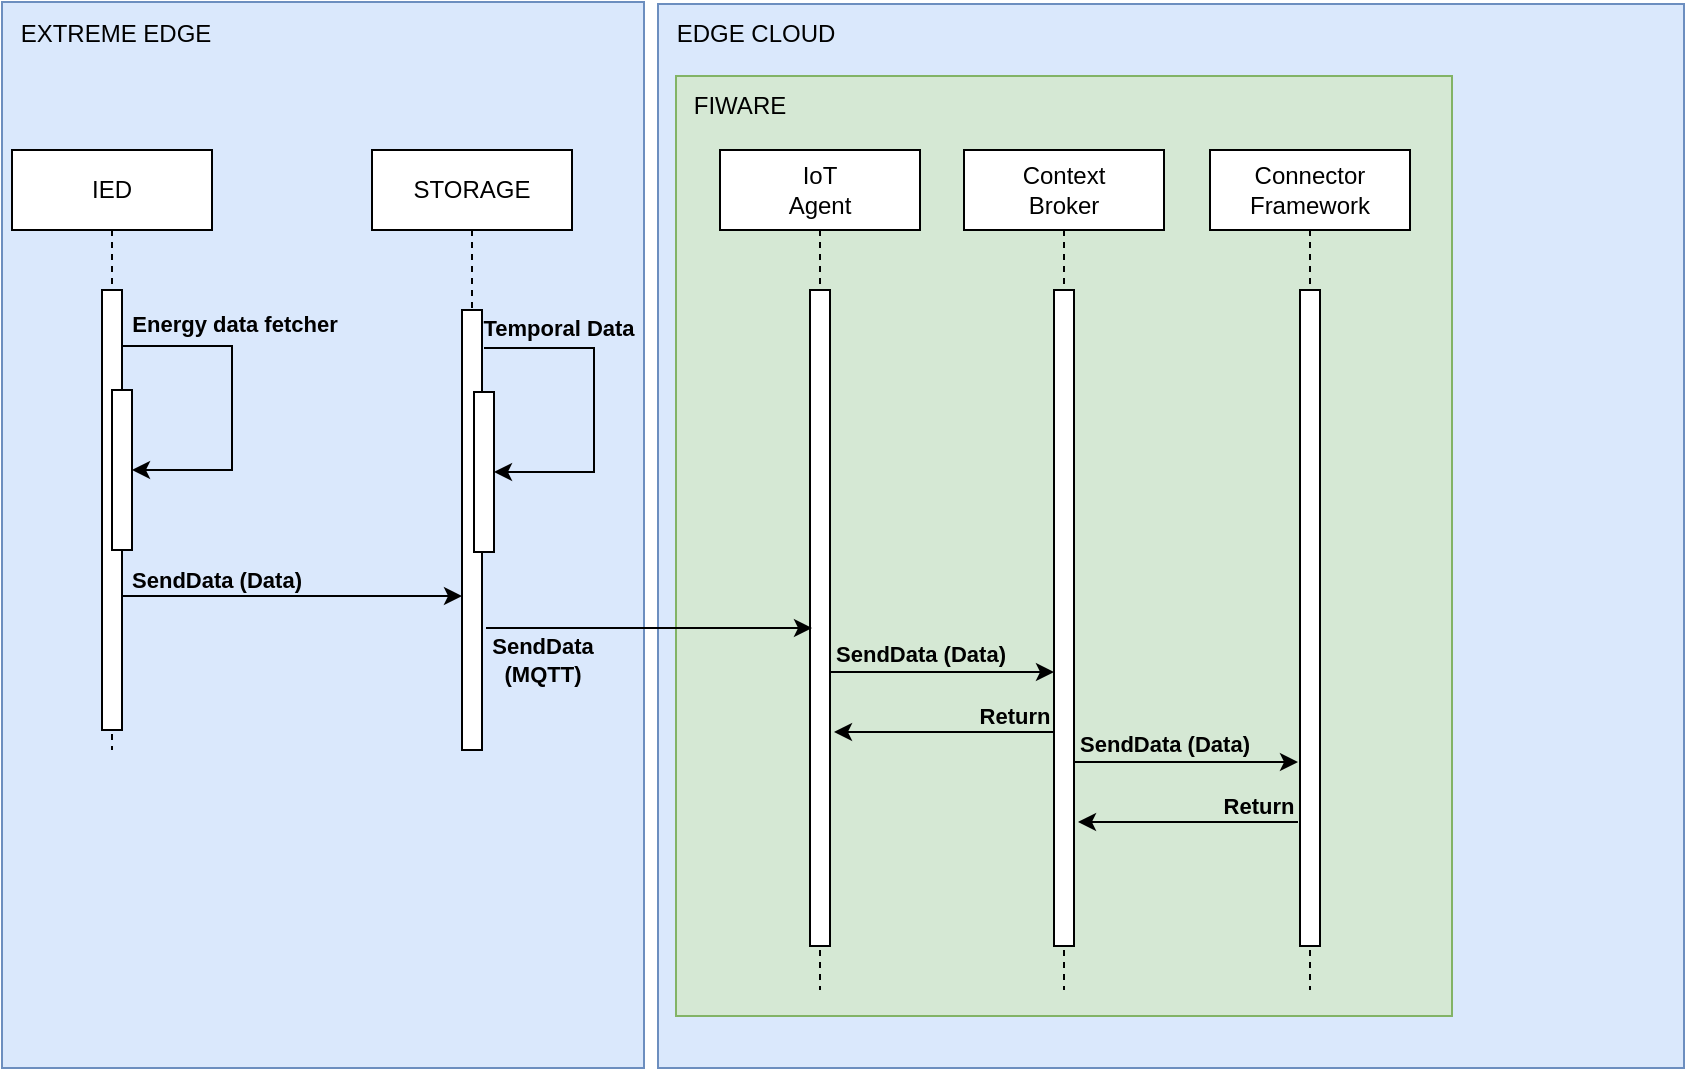<mxfile version="22.0.4" type="github">
  <diagram name="Page-1" id="2YBvvXClWsGukQMizWep">
    <mxGraphModel dx="1434" dy="782" grid="0" gridSize="10" guides="1" tooltips="1" connect="1" arrows="1" fold="1" page="1" pageScale="1" pageWidth="850" pageHeight="1100" math="0" shadow="0">
      <root>
        <mxCell id="0" />
        <mxCell id="1" parent="0" />
        <mxCell id="wYqC01yqO8IkILVtn08k-20" value="" style="rounded=0;whiteSpace=wrap;html=1;fillColor=#dae8fc;strokeColor=#6c8ebf;" vertex="1" parent="1">
          <mxGeometry x="16" y="30" width="321" height="533" as="geometry" />
        </mxCell>
        <mxCell id="aM9ryv3xv72pqoxQDRHE-1" value="IED" style="shape=umlLifeline;perimeter=lifelinePerimeter;whiteSpace=wrap;html=1;container=0;dropTarget=0;collapsible=0;recursiveResize=0;outlineConnect=0;portConstraint=eastwest;newEdgeStyle={&quot;edgeStyle&quot;:&quot;elbowEdgeStyle&quot;,&quot;elbow&quot;:&quot;vertical&quot;,&quot;curved&quot;:0,&quot;rounded&quot;:0};" parent="1" vertex="1">
          <mxGeometry x="21" y="104" width="100" height="300" as="geometry" />
        </mxCell>
        <mxCell id="aM9ryv3xv72pqoxQDRHE-2" value="" style="html=1;points=[];perimeter=orthogonalPerimeter;outlineConnect=0;targetShapes=umlLifeline;portConstraint=eastwest;newEdgeStyle={&quot;edgeStyle&quot;:&quot;elbowEdgeStyle&quot;,&quot;elbow&quot;:&quot;vertical&quot;,&quot;curved&quot;:0,&quot;rounded&quot;:0};" parent="aM9ryv3xv72pqoxQDRHE-1" vertex="1">
          <mxGeometry x="45" y="70" width="10" height="220" as="geometry" />
        </mxCell>
        <mxCell id="aM9ryv3xv72pqoxQDRHE-4" value="" style="html=1;points=[];perimeter=orthogonalPerimeter;outlineConnect=0;targetShapes=umlLifeline;portConstraint=eastwest;newEdgeStyle={&quot;edgeStyle&quot;:&quot;elbowEdgeStyle&quot;,&quot;elbow&quot;:&quot;vertical&quot;,&quot;curved&quot;:0,&quot;rounded&quot;:0};" parent="aM9ryv3xv72pqoxQDRHE-1" vertex="1">
          <mxGeometry x="50" y="120" width="10" height="80" as="geometry" />
        </mxCell>
        <mxCell id="wYqC01yqO8IkILVtn08k-11" value="" style="endArrow=classic;html=1;rounded=0;" edge="1" parent="aM9ryv3xv72pqoxQDRHE-1" source="aM9ryv3xv72pqoxQDRHE-2" target="aM9ryv3xv72pqoxQDRHE-4">
          <mxGeometry width="50" height="50" relative="1" as="geometry">
            <mxPoint x="345" y="226" as="sourcePoint" />
            <mxPoint x="395" y="176" as="targetPoint" />
            <Array as="points">
              <mxPoint x="110" y="98" />
              <mxPoint x="110" y="160" />
            </Array>
          </mxGeometry>
        </mxCell>
        <mxCell id="wYqC01yqO8IkILVtn08k-12" value="Energy data fetcher" style="edgeLabel;html=1;align=center;verticalAlign=middle;resizable=0;points=[];fontStyle=1;labelBackgroundColor=none;" vertex="1" connectable="0" parent="wYqC01yqO8IkILVtn08k-11">
          <mxGeometry x="-0.497" y="1" relative="1" as="geometry">
            <mxPoint x="14" y="-10" as="offset" />
          </mxGeometry>
        </mxCell>
        <mxCell id="aM9ryv3xv72pqoxQDRHE-5" value="STORAGE" style="shape=umlLifeline;perimeter=lifelinePerimeter;whiteSpace=wrap;html=1;container=0;dropTarget=0;collapsible=0;recursiveResize=0;outlineConnect=0;portConstraint=eastwest;newEdgeStyle={&quot;edgeStyle&quot;:&quot;elbowEdgeStyle&quot;,&quot;elbow&quot;:&quot;vertical&quot;,&quot;curved&quot;:0,&quot;rounded&quot;:0};" parent="1" vertex="1">
          <mxGeometry x="201" y="104" width="100" height="300" as="geometry" />
        </mxCell>
        <mxCell id="aM9ryv3xv72pqoxQDRHE-6" value="" style="html=1;points=[];perimeter=orthogonalPerimeter;outlineConnect=0;targetShapes=umlLifeline;portConstraint=eastwest;newEdgeStyle={&quot;edgeStyle&quot;:&quot;elbowEdgeStyle&quot;,&quot;elbow&quot;:&quot;vertical&quot;,&quot;curved&quot;:0,&quot;rounded&quot;:0};" parent="aM9ryv3xv72pqoxQDRHE-5" vertex="1">
          <mxGeometry x="45" y="80" width="10" height="220" as="geometry" />
        </mxCell>
        <mxCell id="wYqC01yqO8IkILVtn08k-6" value="EXTREME EDGE" style="text;html=1;strokeColor=none;fillColor=none;align=center;verticalAlign=middle;whiteSpace=wrap;rounded=0;" vertex="1" parent="1">
          <mxGeometry x="16" y="31" width="114" height="30" as="geometry" />
        </mxCell>
        <mxCell id="wYqC01yqO8IkILVtn08k-14" value="" style="endArrow=classic;html=1;rounded=0;" edge="1" parent="1">
          <mxGeometry width="50" height="50" relative="1" as="geometry">
            <mxPoint x="76" y="327" as="sourcePoint" />
            <mxPoint x="246" y="327" as="targetPoint" />
          </mxGeometry>
        </mxCell>
        <mxCell id="wYqC01yqO8IkILVtn08k-15" value="SendData (Data)" style="edgeLabel;html=1;align=center;verticalAlign=middle;resizable=0;points=[];labelBackgroundColor=none;fontStyle=1" vertex="1" connectable="0" parent="wYqC01yqO8IkILVtn08k-14">
          <mxGeometry x="0.224" y="1" relative="1" as="geometry">
            <mxPoint x="-57" y="-7" as="offset" />
          </mxGeometry>
        </mxCell>
        <mxCell id="wYqC01yqO8IkILVtn08k-16" value="" style="html=1;points=[];perimeter=orthogonalPerimeter;outlineConnect=0;targetShapes=umlLifeline;portConstraint=eastwest;newEdgeStyle={&quot;edgeStyle&quot;:&quot;elbowEdgeStyle&quot;,&quot;elbow&quot;:&quot;vertical&quot;,&quot;curved&quot;:0,&quot;rounded&quot;:0};" vertex="1" parent="1">
          <mxGeometry x="252" y="225" width="10" height="80" as="geometry" />
        </mxCell>
        <mxCell id="wYqC01yqO8IkILVtn08k-17" value="" style="endArrow=classic;html=1;rounded=0;" edge="1" parent="1" target="wYqC01yqO8IkILVtn08k-16">
          <mxGeometry width="50" height="50" relative="1" as="geometry">
            <mxPoint x="257" y="203" as="sourcePoint" />
            <mxPoint x="597" y="281" as="targetPoint" />
            <Array as="points">
              <mxPoint x="312" y="203" />
              <mxPoint x="312" y="265" />
            </Array>
          </mxGeometry>
        </mxCell>
        <mxCell id="wYqC01yqO8IkILVtn08k-18" value="Temporal Data" style="edgeLabel;html=1;align=center;verticalAlign=middle;resizable=0;points=[];labelBackgroundColor=none;fontStyle=1" vertex="1" connectable="0" parent="wYqC01yqO8IkILVtn08k-17">
          <mxGeometry x="-0.497" y="1" relative="1" as="geometry">
            <mxPoint x="-5" y="-9" as="offset" />
          </mxGeometry>
        </mxCell>
        <mxCell id="wYqC01yqO8IkILVtn08k-21" value="" style="rounded=0;whiteSpace=wrap;html=1;fillColor=#dae8fc;strokeColor=#6c8ebf;" vertex="1" parent="1">
          <mxGeometry x="344" y="31" width="513" height="532" as="geometry" />
        </mxCell>
        <mxCell id="wYqC01yqO8IkILVtn08k-22" value="EDGE CLOUD" style="text;html=1;strokeColor=none;fillColor=none;align=center;verticalAlign=middle;whiteSpace=wrap;rounded=0;" vertex="1" parent="1">
          <mxGeometry x="336" y="31" width="114" height="30" as="geometry" />
        </mxCell>
        <mxCell id="wYqC01yqO8IkILVtn08k-23" value="" style="rounded=0;whiteSpace=wrap;html=1;fillColor=#d5e8d4;strokeColor=#82b366;" vertex="1" parent="1">
          <mxGeometry x="353" y="67" width="388" height="470" as="geometry" />
        </mxCell>
        <mxCell id="wYqC01yqO8IkILVtn08k-24" value="FIWARE" style="text;html=1;strokeColor=none;fillColor=none;align=center;verticalAlign=middle;whiteSpace=wrap;rounded=0;" vertex="1" parent="1">
          <mxGeometry x="328" y="67" width="114" height="30" as="geometry" />
        </mxCell>
        <mxCell id="wYqC01yqO8IkILVtn08k-38" value="IoT &lt;br&gt;Agent" style="shape=umlLifeline;perimeter=lifelinePerimeter;whiteSpace=wrap;html=1;container=0;dropTarget=0;collapsible=0;recursiveResize=0;outlineConnect=0;portConstraint=eastwest;newEdgeStyle={&quot;edgeStyle&quot;:&quot;elbowEdgeStyle&quot;,&quot;elbow&quot;:&quot;vertical&quot;,&quot;curved&quot;:0,&quot;rounded&quot;:0};" vertex="1" parent="1">
          <mxGeometry x="375" y="104" width="100" height="420" as="geometry" />
        </mxCell>
        <mxCell id="wYqC01yqO8IkILVtn08k-39" value="" style="html=1;points=[];perimeter=orthogonalPerimeter;outlineConnect=0;targetShapes=umlLifeline;portConstraint=eastwest;newEdgeStyle={&quot;edgeStyle&quot;:&quot;elbowEdgeStyle&quot;,&quot;elbow&quot;:&quot;vertical&quot;,&quot;curved&quot;:0,&quot;rounded&quot;:0};" vertex="1" parent="wYqC01yqO8IkILVtn08k-38">
          <mxGeometry x="45" y="70" width="10" height="328" as="geometry" />
        </mxCell>
        <mxCell id="wYqC01yqO8IkILVtn08k-43" value="Context&lt;br&gt;Broker" style="shape=umlLifeline;perimeter=lifelinePerimeter;whiteSpace=wrap;html=1;container=0;dropTarget=0;collapsible=0;recursiveResize=0;outlineConnect=0;portConstraint=eastwest;newEdgeStyle={&quot;edgeStyle&quot;:&quot;elbowEdgeStyle&quot;,&quot;elbow&quot;:&quot;vertical&quot;,&quot;curved&quot;:0,&quot;rounded&quot;:0};" vertex="1" parent="1">
          <mxGeometry x="497" y="104" width="100" height="420" as="geometry" />
        </mxCell>
        <mxCell id="wYqC01yqO8IkILVtn08k-44" value="" style="html=1;points=[];perimeter=orthogonalPerimeter;outlineConnect=0;targetShapes=umlLifeline;portConstraint=eastwest;newEdgeStyle={&quot;edgeStyle&quot;:&quot;elbowEdgeStyle&quot;,&quot;elbow&quot;:&quot;vertical&quot;,&quot;curved&quot;:0,&quot;rounded&quot;:0};" vertex="1" parent="wYqC01yqO8IkILVtn08k-43">
          <mxGeometry x="45" y="70" width="10" height="328" as="geometry" />
        </mxCell>
        <mxCell id="wYqC01yqO8IkILVtn08k-45" value="Connector&lt;br&gt;Framework" style="shape=umlLifeline;perimeter=lifelinePerimeter;whiteSpace=wrap;html=1;container=0;dropTarget=0;collapsible=0;recursiveResize=0;outlineConnect=0;portConstraint=eastwest;newEdgeStyle={&quot;edgeStyle&quot;:&quot;elbowEdgeStyle&quot;,&quot;elbow&quot;:&quot;vertical&quot;,&quot;curved&quot;:0,&quot;rounded&quot;:0};" vertex="1" parent="1">
          <mxGeometry x="620" y="104" width="100" height="420" as="geometry" />
        </mxCell>
        <mxCell id="wYqC01yqO8IkILVtn08k-46" value="" style="html=1;points=[];perimeter=orthogonalPerimeter;outlineConnect=0;targetShapes=umlLifeline;portConstraint=eastwest;newEdgeStyle={&quot;edgeStyle&quot;:&quot;elbowEdgeStyle&quot;,&quot;elbow&quot;:&quot;vertical&quot;,&quot;curved&quot;:0,&quot;rounded&quot;:0};" vertex="1" parent="wYqC01yqO8IkILVtn08k-45">
          <mxGeometry x="45" y="70" width="10" height="328" as="geometry" />
        </mxCell>
        <mxCell id="wYqC01yqO8IkILVtn08k-47" value="" style="endArrow=classic;html=1;rounded=0;" edge="1" parent="1">
          <mxGeometry width="50" height="50" relative="1" as="geometry">
            <mxPoint x="258" y="343" as="sourcePoint" />
            <mxPoint x="421" y="343" as="targetPoint" />
          </mxGeometry>
        </mxCell>
        <mxCell id="wYqC01yqO8IkILVtn08k-48" value="SendData &lt;br&gt;(MQTT)" style="edgeLabel;html=1;align=center;verticalAlign=middle;resizable=0;points=[];labelBackgroundColor=none;fontStyle=1" vertex="1" connectable="0" parent="wYqC01yqO8IkILVtn08k-47">
          <mxGeometry x="-0.362" y="3" relative="1" as="geometry">
            <mxPoint x="-24" y="19" as="offset" />
          </mxGeometry>
        </mxCell>
        <mxCell id="wYqC01yqO8IkILVtn08k-49" value="" style="endArrow=classic;html=1;rounded=0;" edge="1" parent="1">
          <mxGeometry width="50" height="50" relative="1" as="geometry">
            <mxPoint x="430" y="365" as="sourcePoint" />
            <mxPoint x="542" y="365" as="targetPoint" />
          </mxGeometry>
        </mxCell>
        <mxCell id="wYqC01yqO8IkILVtn08k-50" value="SendData (Data)" style="edgeLabel;html=1;align=center;verticalAlign=middle;resizable=0;points=[];fontStyle=1;labelBackgroundColor=none;" vertex="1" connectable="0" parent="wYqC01yqO8IkILVtn08k-49">
          <mxGeometry x="0.411" relative="1" as="geometry">
            <mxPoint x="-34" y="-9" as="offset" />
          </mxGeometry>
        </mxCell>
        <mxCell id="wYqC01yqO8IkILVtn08k-53" value="" style="endArrow=classic;html=1;rounded=0;" edge="1" parent="1">
          <mxGeometry width="50" height="50" relative="1" as="geometry">
            <mxPoint x="542" y="395" as="sourcePoint" />
            <mxPoint x="432" y="395" as="targetPoint" />
          </mxGeometry>
        </mxCell>
        <mxCell id="wYqC01yqO8IkILVtn08k-54" value="Return" style="edgeLabel;html=1;align=center;verticalAlign=middle;resizable=0;points=[];fontStyle=1;labelBackgroundColor=none;" vertex="1" connectable="0" parent="wYqC01yqO8IkILVtn08k-53">
          <mxGeometry x="0.418" relative="1" as="geometry">
            <mxPoint x="58" y="-8" as="offset" />
          </mxGeometry>
        </mxCell>
        <mxCell id="wYqC01yqO8IkILVtn08k-63" value="" style="endArrow=classic;html=1;rounded=0;" edge="1" parent="1">
          <mxGeometry width="50" height="50" relative="1" as="geometry">
            <mxPoint x="552" y="410" as="sourcePoint" />
            <mxPoint x="664" y="410" as="targetPoint" />
          </mxGeometry>
        </mxCell>
        <mxCell id="wYqC01yqO8IkILVtn08k-64" value="SendData (Data)" style="edgeLabel;html=1;align=center;verticalAlign=middle;resizable=0;points=[];fontStyle=1;labelBackgroundColor=none;" vertex="1" connectable="0" parent="wYqC01yqO8IkILVtn08k-63">
          <mxGeometry x="0.411" relative="1" as="geometry">
            <mxPoint x="-34" y="-9" as="offset" />
          </mxGeometry>
        </mxCell>
        <mxCell id="wYqC01yqO8IkILVtn08k-65" value="" style="endArrow=classic;html=1;rounded=0;" edge="1" parent="1">
          <mxGeometry width="50" height="50" relative="1" as="geometry">
            <mxPoint x="664" y="440" as="sourcePoint" />
            <mxPoint x="554" y="440" as="targetPoint" />
          </mxGeometry>
        </mxCell>
        <mxCell id="wYqC01yqO8IkILVtn08k-66" value="Return" style="edgeLabel;html=1;align=center;verticalAlign=middle;resizable=0;points=[];fontStyle=1;labelBackgroundColor=none;" vertex="1" connectable="0" parent="wYqC01yqO8IkILVtn08k-65">
          <mxGeometry x="0.418" relative="1" as="geometry">
            <mxPoint x="58" y="-8" as="offset" />
          </mxGeometry>
        </mxCell>
      </root>
    </mxGraphModel>
  </diagram>
</mxfile>

